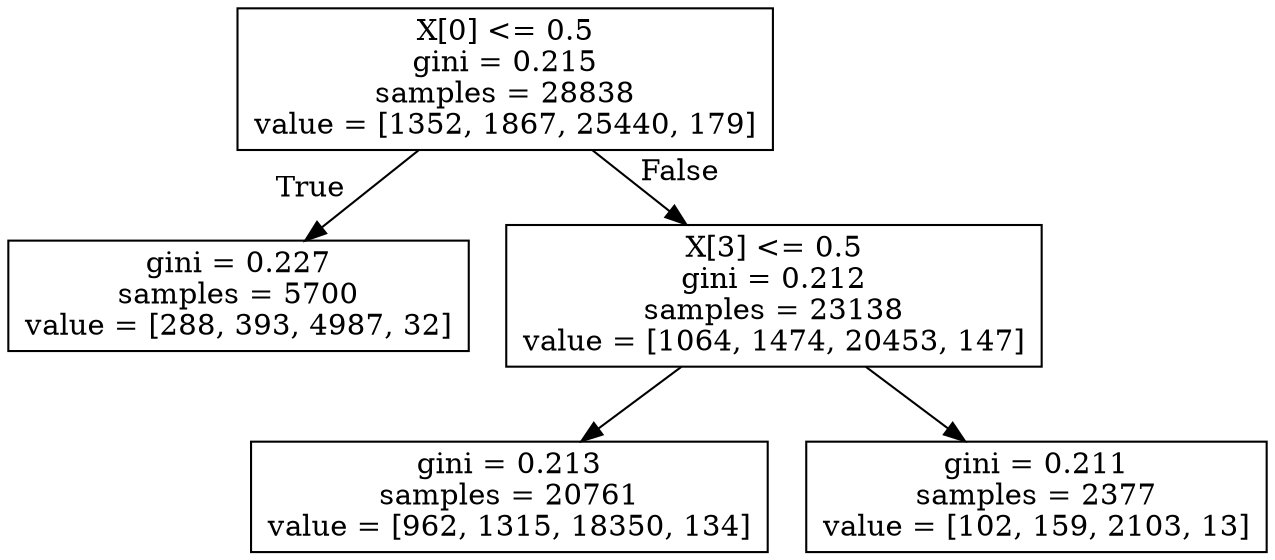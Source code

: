 digraph Tree {
node [shape=box] ;
0 [label="X[0] <= 0.5\ngini = 0.215\nsamples = 28838\nvalue = [1352, 1867, 25440, 179]"] ;
1 [label="gini = 0.227\nsamples = 5700\nvalue = [288, 393, 4987, 32]"] ;
0 -> 1 [labeldistance=2.5, labelangle=45, headlabel="True"] ;
2 [label="X[3] <= 0.5\ngini = 0.212\nsamples = 23138\nvalue = [1064, 1474, 20453, 147]"] ;
0 -> 2 [labeldistance=2.5, labelangle=-45, headlabel="False"] ;
3 [label="gini = 0.213\nsamples = 20761\nvalue = [962, 1315, 18350, 134]"] ;
2 -> 3 ;
4 [label="gini = 0.211\nsamples = 2377\nvalue = [102, 159, 2103, 13]"] ;
2 -> 4 ;
}